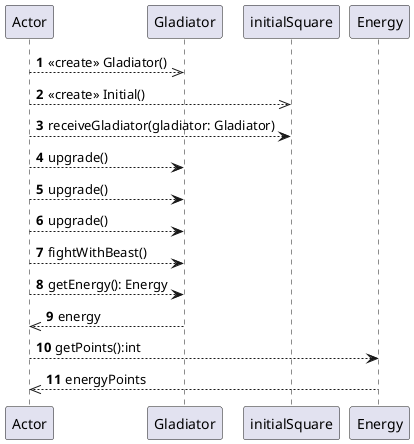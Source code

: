 @startuml
autonumber
Actor -->> Gladiator: <<create>> Gladiator()
Actor -->> initialSquare: <<create>> Initial()
Actor --> initialSquare: receiveGladiator(gladiator: Gladiator)
Actor --> Gladiator: upgrade()
Actor --> Gladiator: upgrade()
Actor --> Gladiator: upgrade()
Actor --> Gladiator: fightWithBeast()
Actor --> Gladiator: getEnergy(): Energy
Gladiator -->> Actor: energy
Actor --> Energy: getPoints():int
Energy -->> Actor: energyPoints
@enduml
